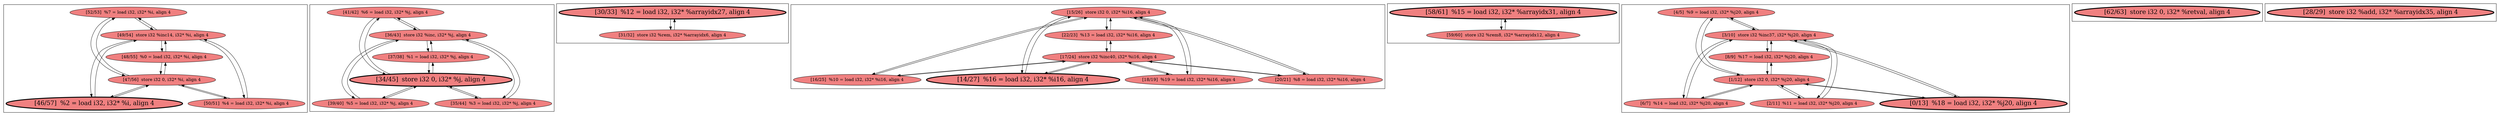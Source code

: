 
digraph G {



node120->node124 [ ]
node128->node130 [ ]
node135->node134 [ ]
node123->node124 [ ]
node130->node129 [ ]
node120->node125 [ ]
node121->node125 [ ]
node125->node121 [ ]
node125->node122 [ ]
node111->node113 [ ]
node111->node114 [ ]
node113->node111 [ ]
node122->node124 [ ]
node119->node118 [ ]
node132->node133 [ ]
node109->node106 [ ]
node124->node121 [ ]
node114->node111 [ ]
node123->node125 [ ]
node128->node132 [ ]
node124->node123 [ ]
node105->node108 [ ]
node108->node105 [ ]
node131->node132 [ ]
node105->node107 [ ]
node125->node123 [ ]
node107->node106 [ ]
node125->node120 [ ]
node112->node111 [ ]
node133->node132 [ ]
node107->node105 [ ]
node132->node131 [ ]
node106->node110 [ ]
node129->node130 [ ]
node105->node110 [ ]
node106->node104 [ ]
node116->node114 [ ]
node116->node115 [ ]
node112->node116 [ ]
node106->node109 [ ]
node104->node106 [ ]
node132->node128 [ ]
node106->node107 [ ]
node124->node120 [ ]
node110->node106 [ ]
node129->node132 [ ]
node110->node105 [ ]
node117->node111 [ ]
node106->node108 [ ]
node113->node116 [ ]
node116->node113 [ ]
node116->node112 [ ]
node122->node125 [ ]
node115->node111 [ ]
node109->node105 [ ]
node114->node116 [ ]
node105->node104 [ ]
node105->node109 [ ]
node115->node116 [ ]
node116->node117 [ ]
node117->node116 [ ]
node108->node106 [ ]
node130->node133 [ ]
node111->node115 [ ]
node130->node128 [ ]
node133->node130 [ ]
node121->node124 [ ]
node111->node112 [ ]
node104->node105 [ ]
node111->node117 [ ]
node131->node130 [ ]
node130->node131 [ ]
node134->node135 [ ]
node124->node122 [ ]
node118->node119 [ ]
node132->node129 [ ]


subgraph cluster7 {


node135 [penwidth=3.0,fontsize=20,fillcolor=lightcoral,label="[30/33]  %12 = load i32, i32* %arrayidx27, align 4",shape=ellipse,style=filled ]
node134 [fillcolor=lightcoral,label="[31/32]  store i32 %rem, i32* %arrayidx6, align 4",shape=ellipse,style=filled ]



}

subgraph cluster6 {


node133 [fillcolor=lightcoral,label="[35/44]  %3 = load i32, i32* %j, align 4",shape=ellipse,style=filled ]
node132 [penwidth=3.0,fontsize=20,fillcolor=lightcoral,label="[34/45]  store i32 0, i32* %j, align 4",shape=ellipse,style=filled ]
node131 [fillcolor=lightcoral,label="[37/38]  %1 = load i32, i32* %j, align 4",shape=ellipse,style=filled ]
node130 [fillcolor=lightcoral,label="[36/43]  store i32 %inc, i32* %j, align 4",shape=ellipse,style=filled ]
node128 [fillcolor=lightcoral,label="[41/42]  %6 = load i32, i32* %j, align 4",shape=ellipse,style=filled ]
node129 [fillcolor=lightcoral,label="[39/40]  %5 = load i32, i32* %j, align 4",shape=ellipse,style=filled ]



}

subgraph cluster0 {


node110 [fillcolor=lightcoral,label="[6/7]  %14 = load i32, i32* %j20, align 4",shape=ellipse,style=filled ]
node105 [fillcolor=lightcoral,label="[1/12]  store i32 0, i32* %j20, align 4",shape=ellipse,style=filled ]
node109 [fillcolor=lightcoral,label="[4/5]  %9 = load i32, i32* %j20, align 4",shape=ellipse,style=filled ]
node104 [fillcolor=lightcoral,label="[8/9]  %17 = load i32, i32* %j20, align 4",shape=ellipse,style=filled ]
node107 [penwidth=3.0,fontsize=20,fillcolor=lightcoral,label="[0/13]  %18 = load i32, i32* %j20, align 4",shape=ellipse,style=filled ]
node106 [fillcolor=lightcoral,label="[3/10]  store i32 %inc37, i32* %j20, align 4",shape=ellipse,style=filled ]
node108 [fillcolor=lightcoral,label="[2/11]  %11 = load i32, i32* %j20, align 4",shape=ellipse,style=filled ]



}

subgraph cluster5 {


node127 [penwidth=3.0,fontsize=20,fillcolor=lightcoral,label="[62/63]  store i32 0, i32* %retval, align 4",shape=ellipse,style=filled ]



}

subgraph cluster1 {


node117 [fillcolor=lightcoral,label="[20/21]  %8 = load i32, i32* %i16, align 4",shape=ellipse,style=filled ]
node112 [penwidth=3.0,fontsize=20,fillcolor=lightcoral,label="[14/27]  %16 = load i32, i32* %i16, align 4",shape=ellipse,style=filled ]
node111 [fillcolor=lightcoral,label="[15/26]  store i32 0, i32* %i16, align 4",shape=ellipse,style=filled ]
node113 [fillcolor=lightcoral,label="[22/23]  %13 = load i32, i32* %i16, align 4",shape=ellipse,style=filled ]
node114 [fillcolor=lightcoral,label="[16/25]  %10 = load i32, i32* %i16, align 4",shape=ellipse,style=filled ]
node115 [fillcolor=lightcoral,label="[18/19]  %19 = load i32, i32* %i16, align 4",shape=ellipse,style=filled ]
node116 [fillcolor=lightcoral,label="[17/24]  store i32 %inc40, i32* %i16, align 4",shape=ellipse,style=filled ]



}

subgraph cluster2 {


node119 [penwidth=3.0,fontsize=20,fillcolor=lightcoral,label="[58/61]  %15 = load i32, i32* %arrayidx31, align 4",shape=ellipse,style=filled ]
node118 [fillcolor=lightcoral,label="[59/60]  store i32 %rem8, i32* %arrayidx12, align 4",shape=ellipse,style=filled ]



}

subgraph cluster3 {


node122 [fillcolor=lightcoral,label="[48/55]  %0 = load i32, i32* %i, align 4",shape=ellipse,style=filled ]
node125 [fillcolor=lightcoral,label="[47/56]  store i32 0, i32* %i, align 4",shape=ellipse,style=filled ]
node124 [fillcolor=lightcoral,label="[49/54]  store i32 %inc14, i32* %i, align 4",shape=ellipse,style=filled ]
node120 [fillcolor=lightcoral,label="[52/53]  %7 = load i32, i32* %i, align 4",shape=ellipse,style=filled ]
node123 [penwidth=3.0,fontsize=20,fillcolor=lightcoral,label="[46/57]  %2 = load i32, i32* %i, align 4",shape=ellipse,style=filled ]
node121 [fillcolor=lightcoral,label="[50/51]  %4 = load i32, i32* %i, align 4",shape=ellipse,style=filled ]



}

subgraph cluster4 {


node126 [penwidth=3.0,fontsize=20,fillcolor=lightcoral,label="[28/29]  store i32 %add, i32* %arrayidx35, align 4",shape=ellipse,style=filled ]



}

}
